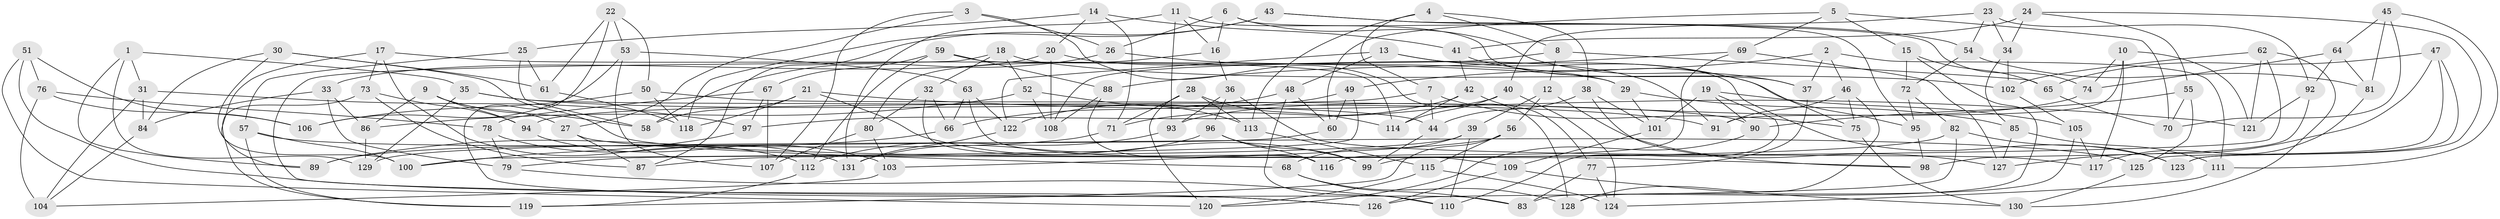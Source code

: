 // Generated by graph-tools (version 1.1) at 2025/37/03/09/25 02:37:56]
// undirected, 131 vertices, 262 edges
graph export_dot {
graph [start="1"]
  node [color=gray90,style=filled];
  1;
  2;
  3;
  4;
  5;
  6;
  7;
  8;
  9;
  10;
  11;
  12;
  13;
  14;
  15;
  16;
  17;
  18;
  19;
  20;
  21;
  22;
  23;
  24;
  25;
  26;
  27;
  28;
  29;
  30;
  31;
  32;
  33;
  34;
  35;
  36;
  37;
  38;
  39;
  40;
  41;
  42;
  43;
  44;
  45;
  46;
  47;
  48;
  49;
  50;
  51;
  52;
  53;
  54;
  55;
  56;
  57;
  58;
  59;
  60;
  61;
  62;
  63;
  64;
  65;
  66;
  67;
  68;
  69;
  70;
  71;
  72;
  73;
  74;
  75;
  76;
  77;
  78;
  79;
  80;
  81;
  82;
  83;
  84;
  85;
  86;
  87;
  88;
  89;
  90;
  91;
  92;
  93;
  94;
  95;
  96;
  97;
  98;
  99;
  100;
  101;
  102;
  103;
  104;
  105;
  106;
  107;
  108;
  109;
  110;
  111;
  112;
  113;
  114;
  115;
  116;
  117;
  118;
  119;
  120;
  121;
  122;
  123;
  124;
  125;
  126;
  127;
  128;
  129;
  130;
  131;
  1 -- 129;
  1 -- 89;
  1 -- 31;
  1 -- 35;
  2 -- 49;
  2 -- 111;
  2 -- 46;
  2 -- 37;
  3 -- 107;
  3 -- 27;
  3 -- 26;
  3 -- 128;
  4 -- 113;
  4 -- 8;
  4 -- 38;
  4 -- 7;
  5 -- 15;
  5 -- 70;
  5 -- 69;
  5 -- 60;
  6 -- 37;
  6 -- 26;
  6 -- 16;
  6 -- 95;
  7 -- 44;
  7 -- 75;
  7 -- 94;
  8 -- 65;
  8 -- 108;
  8 -- 12;
  9 -- 58;
  9 -- 86;
  9 -- 94;
  9 -- 27;
  10 -- 91;
  10 -- 121;
  10 -- 74;
  10 -- 117;
  11 -- 37;
  11 -- 16;
  11 -- 93;
  11 -- 131;
  12 -- 39;
  12 -- 56;
  12 -- 127;
  13 -- 48;
  13 -- 122;
  13 -- 95;
  13 -- 123;
  14 -- 20;
  14 -- 71;
  14 -- 25;
  14 -- 41;
  15 -- 83;
  15 -- 65;
  15 -- 72;
  16 -- 80;
  16 -- 36;
  17 -- 29;
  17 -- 73;
  17 -- 89;
  17 -- 112;
  18 -- 52;
  18 -- 32;
  18 -- 102;
  18 -- 126;
  19 -- 101;
  19 -- 90;
  19 -- 110;
  19 -- 105;
  20 -- 33;
  20 -- 108;
  20 -- 91;
  21 -- 58;
  21 -- 99;
  21 -- 121;
  21 -- 118;
  22 -- 83;
  22 -- 61;
  22 -- 53;
  22 -- 50;
  23 -- 40;
  23 -- 54;
  23 -- 92;
  23 -- 34;
  24 -- 34;
  24 -- 41;
  24 -- 123;
  24 -- 55;
  25 -- 57;
  25 -- 58;
  25 -- 61;
  26 -- 29;
  26 -- 58;
  27 -- 68;
  27 -- 87;
  28 -- 113;
  28 -- 71;
  28 -- 114;
  28 -- 120;
  29 -- 101;
  29 -- 85;
  30 -- 98;
  30 -- 61;
  30 -- 100;
  30 -- 84;
  31 -- 104;
  31 -- 84;
  31 -- 97;
  32 -- 116;
  32 -- 66;
  32 -- 80;
  33 -- 79;
  33 -- 86;
  33 -- 84;
  34 -- 85;
  34 -- 102;
  35 -- 44;
  35 -- 129;
  35 -- 91;
  36 -- 117;
  36 -- 93;
  36 -- 96;
  37 -- 77;
  38 -- 101;
  38 -- 44;
  38 -- 98;
  39 -- 110;
  39 -- 79;
  39 -- 68;
  40 -- 124;
  40 -- 97;
  40 -- 114;
  41 -- 42;
  41 -- 75;
  42 -- 71;
  42 -- 114;
  42 -- 77;
  43 -- 74;
  43 -- 87;
  43 -- 118;
  43 -- 54;
  44 -- 99;
  45 -- 70;
  45 -- 81;
  45 -- 64;
  45 -- 111;
  46 -- 75;
  46 -- 128;
  46 -- 91;
  47 -- 127;
  47 -- 125;
  47 -- 123;
  47 -- 65;
  48 -- 60;
  48 -- 66;
  48 -- 110;
  49 -- 100;
  49 -- 60;
  49 -- 122;
  50 -- 118;
  50 -- 90;
  50 -- 106;
  51 -- 76;
  51 -- 126;
  51 -- 120;
  51 -- 106;
  52 -- 86;
  52 -- 108;
  52 -- 113;
  53 -- 106;
  53 -- 63;
  53 -- 107;
  54 -- 81;
  54 -- 72;
  55 -- 90;
  55 -- 125;
  55 -- 70;
  56 -- 103;
  56 -- 119;
  56 -- 115;
  57 -- 100;
  57 -- 119;
  57 -- 125;
  59 -- 114;
  59 -- 67;
  59 -- 88;
  59 -- 112;
  60 -- 129;
  61 -- 118;
  62 -- 99;
  62 -- 130;
  62 -- 121;
  62 -- 102;
  63 -- 109;
  63 -- 66;
  63 -- 122;
  64 -- 81;
  64 -- 92;
  64 -- 74;
  65 -- 70;
  66 -- 89;
  67 -- 97;
  67 -- 78;
  67 -- 107;
  68 -- 128;
  68 -- 83;
  69 -- 88;
  69 -- 127;
  69 -- 116;
  71 -- 89;
  72 -- 82;
  72 -- 95;
  73 -- 87;
  73 -- 94;
  73 -- 119;
  74 -- 93;
  75 -- 130;
  76 -- 78;
  76 -- 104;
  76 -- 106;
  77 -- 124;
  77 -- 83;
  78 -- 79;
  78 -- 131;
  79 -- 110;
  80 -- 107;
  80 -- 103;
  81 -- 117;
  82 -- 126;
  82 -- 123;
  82 -- 87;
  84 -- 104;
  85 -- 127;
  85 -- 111;
  86 -- 129;
  88 -- 116;
  88 -- 108;
  90 -- 120;
  92 -- 98;
  92 -- 121;
  93 -- 112;
  94 -- 103;
  95 -- 98;
  96 -- 116;
  96 -- 131;
  96 -- 99;
  97 -- 100;
  101 -- 109;
  102 -- 105;
  103 -- 104;
  105 -- 128;
  105 -- 117;
  109 -- 126;
  109 -- 130;
  111 -- 124;
  112 -- 119;
  113 -- 115;
  115 -- 120;
  115 -- 124;
  122 -- 131;
  125 -- 130;
}
